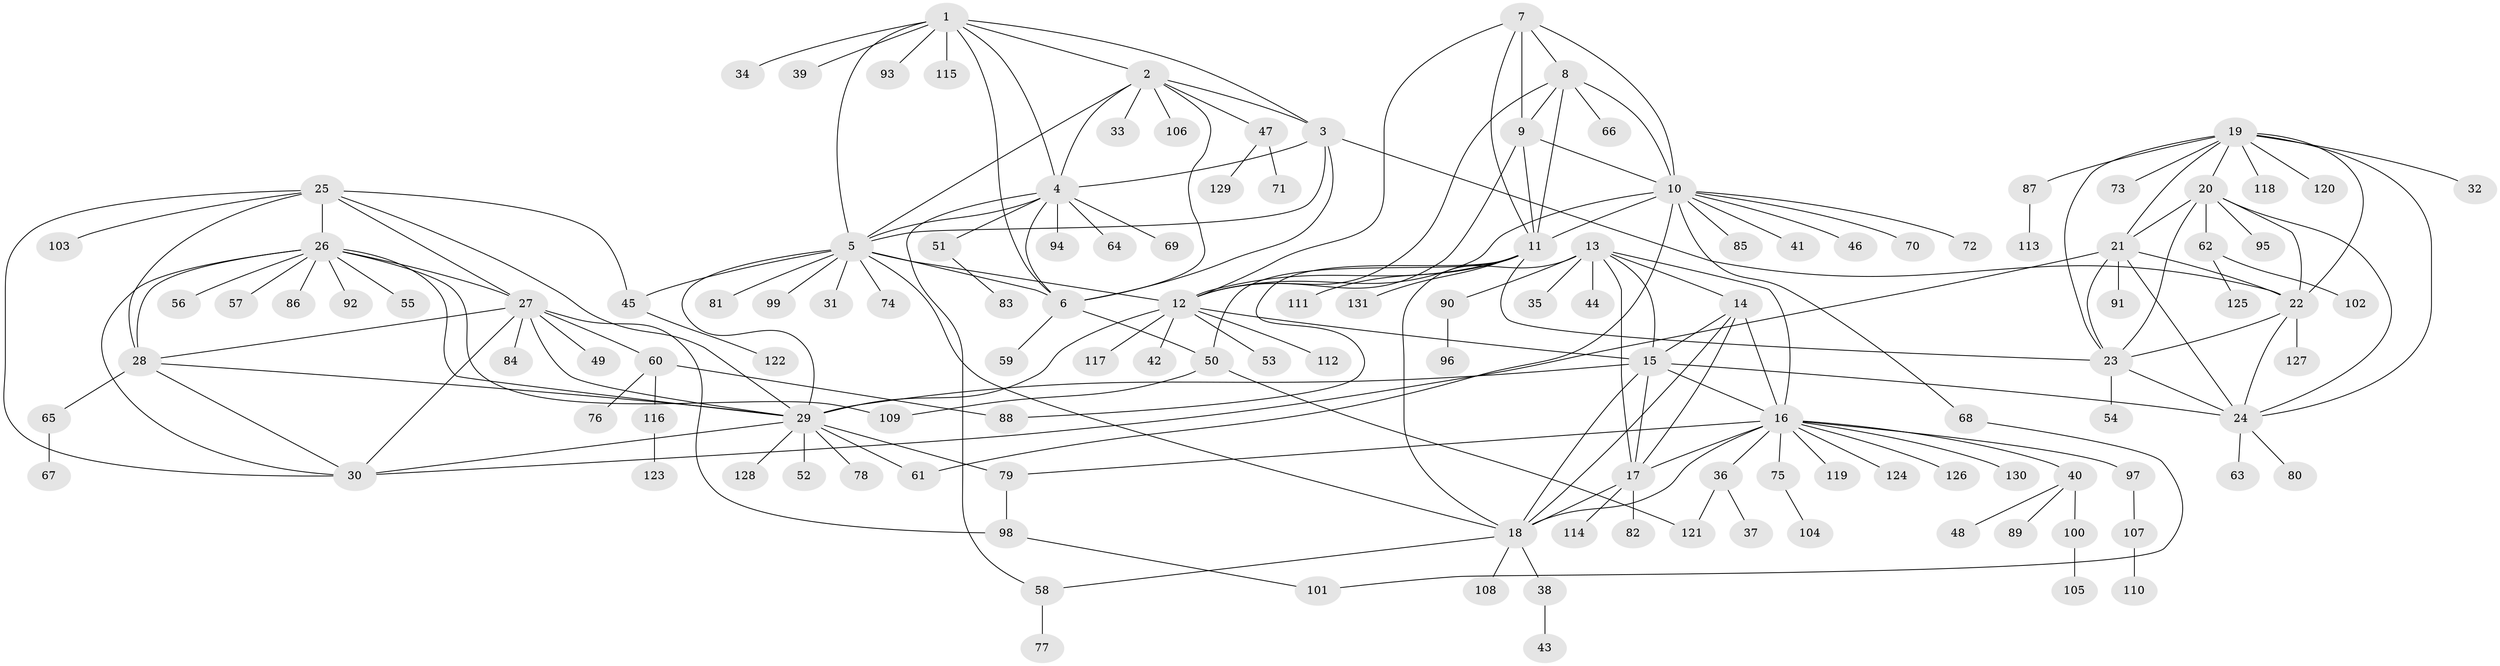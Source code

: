 // Generated by graph-tools (version 1.1) at 2025/55/03/09/25 04:55:09]
// undirected, 131 vertices, 196 edges
graph export_dot {
graph [start="1"]
  node [color=gray90,style=filled];
  1;
  2;
  3;
  4;
  5;
  6;
  7;
  8;
  9;
  10;
  11;
  12;
  13;
  14;
  15;
  16;
  17;
  18;
  19;
  20;
  21;
  22;
  23;
  24;
  25;
  26;
  27;
  28;
  29;
  30;
  31;
  32;
  33;
  34;
  35;
  36;
  37;
  38;
  39;
  40;
  41;
  42;
  43;
  44;
  45;
  46;
  47;
  48;
  49;
  50;
  51;
  52;
  53;
  54;
  55;
  56;
  57;
  58;
  59;
  60;
  61;
  62;
  63;
  64;
  65;
  66;
  67;
  68;
  69;
  70;
  71;
  72;
  73;
  74;
  75;
  76;
  77;
  78;
  79;
  80;
  81;
  82;
  83;
  84;
  85;
  86;
  87;
  88;
  89;
  90;
  91;
  92;
  93;
  94;
  95;
  96;
  97;
  98;
  99;
  100;
  101;
  102;
  103;
  104;
  105;
  106;
  107;
  108;
  109;
  110;
  111;
  112;
  113;
  114;
  115;
  116;
  117;
  118;
  119;
  120;
  121;
  122;
  123;
  124;
  125;
  126;
  127;
  128;
  129;
  130;
  131;
  1 -- 2;
  1 -- 3;
  1 -- 4;
  1 -- 5;
  1 -- 6;
  1 -- 34;
  1 -- 39;
  1 -- 93;
  1 -- 115;
  2 -- 3;
  2 -- 4;
  2 -- 5;
  2 -- 6;
  2 -- 33;
  2 -- 47;
  2 -- 106;
  3 -- 4;
  3 -- 5;
  3 -- 6;
  3 -- 22;
  4 -- 5;
  4 -- 6;
  4 -- 51;
  4 -- 58;
  4 -- 64;
  4 -- 69;
  4 -- 94;
  5 -- 6;
  5 -- 12;
  5 -- 18;
  5 -- 29;
  5 -- 31;
  5 -- 45;
  5 -- 74;
  5 -- 81;
  5 -- 99;
  6 -- 50;
  6 -- 59;
  7 -- 8;
  7 -- 9;
  7 -- 10;
  7 -- 11;
  7 -- 12;
  8 -- 9;
  8 -- 10;
  8 -- 11;
  8 -- 12;
  8 -- 66;
  9 -- 10;
  9 -- 11;
  9 -- 12;
  10 -- 11;
  10 -- 12;
  10 -- 41;
  10 -- 46;
  10 -- 61;
  10 -- 68;
  10 -- 70;
  10 -- 72;
  10 -- 85;
  11 -- 12;
  11 -- 23;
  11 -- 50;
  11 -- 88;
  11 -- 111;
  11 -- 131;
  12 -- 15;
  12 -- 29;
  12 -- 42;
  12 -- 53;
  12 -- 112;
  12 -- 117;
  13 -- 14;
  13 -- 15;
  13 -- 16;
  13 -- 17;
  13 -- 18;
  13 -- 35;
  13 -- 44;
  13 -- 90;
  14 -- 15;
  14 -- 16;
  14 -- 17;
  14 -- 18;
  15 -- 16;
  15 -- 17;
  15 -- 18;
  15 -- 24;
  15 -- 29;
  16 -- 17;
  16 -- 18;
  16 -- 36;
  16 -- 40;
  16 -- 75;
  16 -- 79;
  16 -- 97;
  16 -- 119;
  16 -- 124;
  16 -- 126;
  16 -- 130;
  17 -- 18;
  17 -- 82;
  17 -- 114;
  18 -- 38;
  18 -- 58;
  18 -- 108;
  19 -- 20;
  19 -- 21;
  19 -- 22;
  19 -- 23;
  19 -- 24;
  19 -- 32;
  19 -- 73;
  19 -- 87;
  19 -- 118;
  19 -- 120;
  20 -- 21;
  20 -- 22;
  20 -- 23;
  20 -- 24;
  20 -- 62;
  20 -- 95;
  21 -- 22;
  21 -- 23;
  21 -- 24;
  21 -- 30;
  21 -- 91;
  22 -- 23;
  22 -- 24;
  22 -- 127;
  23 -- 24;
  23 -- 54;
  24 -- 63;
  24 -- 80;
  25 -- 26;
  25 -- 27;
  25 -- 28;
  25 -- 29;
  25 -- 30;
  25 -- 45;
  25 -- 103;
  26 -- 27;
  26 -- 28;
  26 -- 29;
  26 -- 30;
  26 -- 55;
  26 -- 56;
  26 -- 57;
  26 -- 86;
  26 -- 92;
  26 -- 109;
  27 -- 28;
  27 -- 29;
  27 -- 30;
  27 -- 49;
  27 -- 60;
  27 -- 84;
  27 -- 98;
  28 -- 29;
  28 -- 30;
  28 -- 65;
  29 -- 30;
  29 -- 52;
  29 -- 61;
  29 -- 78;
  29 -- 79;
  29 -- 128;
  36 -- 37;
  36 -- 121;
  38 -- 43;
  40 -- 48;
  40 -- 89;
  40 -- 100;
  45 -- 122;
  47 -- 71;
  47 -- 129;
  50 -- 109;
  50 -- 121;
  51 -- 83;
  58 -- 77;
  60 -- 76;
  60 -- 88;
  60 -- 116;
  62 -- 102;
  62 -- 125;
  65 -- 67;
  68 -- 101;
  75 -- 104;
  79 -- 98;
  87 -- 113;
  90 -- 96;
  97 -- 107;
  98 -- 101;
  100 -- 105;
  107 -- 110;
  116 -- 123;
}
